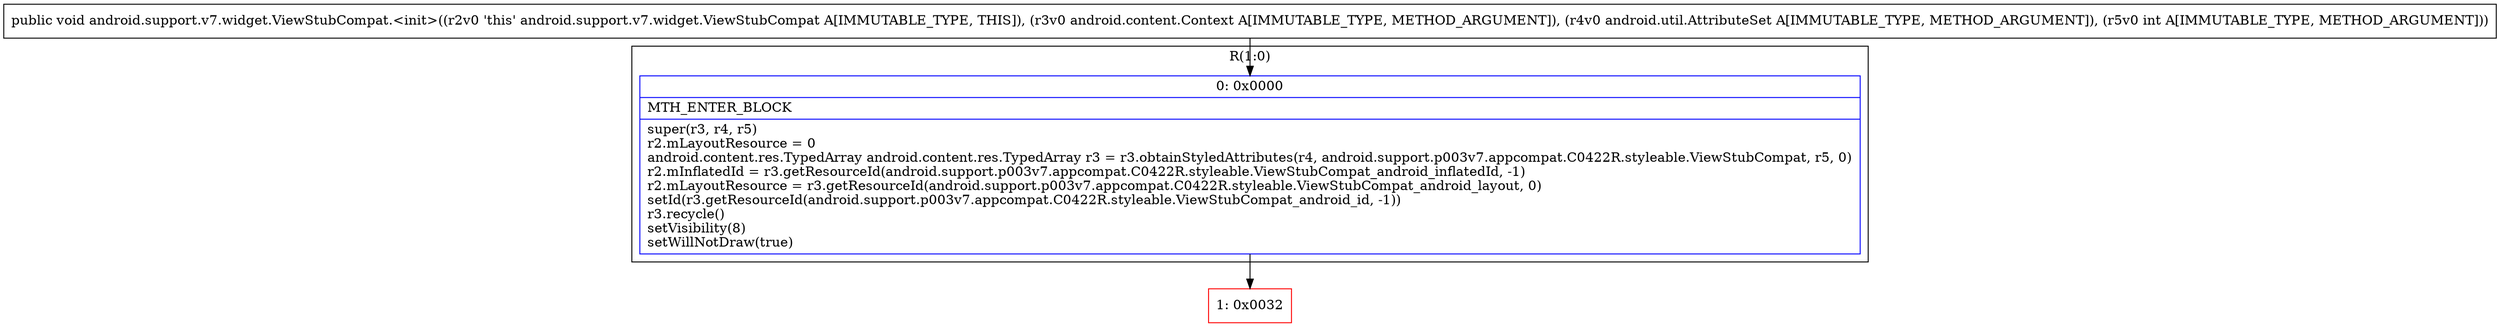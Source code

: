 digraph "CFG forandroid.support.v7.widget.ViewStubCompat.\<init\>(Landroid\/content\/Context;Landroid\/util\/AttributeSet;I)V" {
subgraph cluster_Region_462935856 {
label = "R(1:0)";
node [shape=record,color=blue];
Node_0 [shape=record,label="{0\:\ 0x0000|MTH_ENTER_BLOCK\l|super(r3, r4, r5)\lr2.mLayoutResource = 0\landroid.content.res.TypedArray android.content.res.TypedArray r3 = r3.obtainStyledAttributes(r4, android.support.p003v7.appcompat.C0422R.styleable.ViewStubCompat, r5, 0)\lr2.mInflatedId = r3.getResourceId(android.support.p003v7.appcompat.C0422R.styleable.ViewStubCompat_android_inflatedId, \-1)\lr2.mLayoutResource = r3.getResourceId(android.support.p003v7.appcompat.C0422R.styleable.ViewStubCompat_android_layout, 0)\lsetId(r3.getResourceId(android.support.p003v7.appcompat.C0422R.styleable.ViewStubCompat_android_id, \-1))\lr3.recycle()\lsetVisibility(8)\lsetWillNotDraw(true)\l}"];
}
Node_1 [shape=record,color=red,label="{1\:\ 0x0032}"];
MethodNode[shape=record,label="{public void android.support.v7.widget.ViewStubCompat.\<init\>((r2v0 'this' android.support.v7.widget.ViewStubCompat A[IMMUTABLE_TYPE, THIS]), (r3v0 android.content.Context A[IMMUTABLE_TYPE, METHOD_ARGUMENT]), (r4v0 android.util.AttributeSet A[IMMUTABLE_TYPE, METHOD_ARGUMENT]), (r5v0 int A[IMMUTABLE_TYPE, METHOD_ARGUMENT])) }"];
MethodNode -> Node_0;
Node_0 -> Node_1;
}

